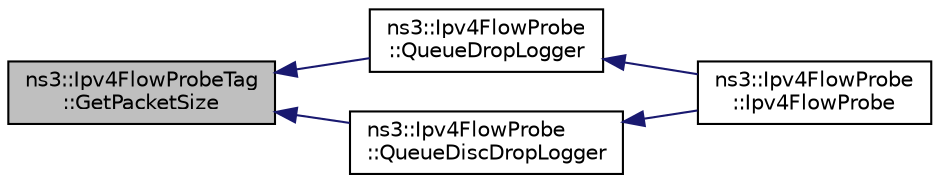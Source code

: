 digraph "ns3::Ipv4FlowProbeTag::GetPacketSize"
{
  edge [fontname="Helvetica",fontsize="10",labelfontname="Helvetica",labelfontsize="10"];
  node [fontname="Helvetica",fontsize="10",shape=record];
  rankdir="LR";
  Node1 [label="ns3::Ipv4FlowProbeTag\l::GetPacketSize",height=0.2,width=0.4,color="black", fillcolor="grey75", style="filled", fontcolor="black"];
  Node1 -> Node2 [dir="back",color="midnightblue",fontsize="10",style="solid"];
  Node2 [label="ns3::Ipv4FlowProbe\l::QueueDropLogger",height=0.2,width=0.4,color="black", fillcolor="white", style="filled",URL="$d0/dda/classns3_1_1Ipv4FlowProbe.html#a6a7e09445323c3e491d3ce212f7f55dd"];
  Node2 -> Node3 [dir="back",color="midnightblue",fontsize="10",style="solid"];
  Node3 [label="ns3::Ipv4FlowProbe\l::Ipv4FlowProbe",height=0.2,width=0.4,color="black", fillcolor="white", style="filled",URL="$d0/dda/classns3_1_1Ipv4FlowProbe.html#ac22ef10899500d98945fc8140fab1cb4",tooltip="Constructor. "];
  Node1 -> Node4 [dir="back",color="midnightblue",fontsize="10",style="solid"];
  Node4 [label="ns3::Ipv4FlowProbe\l::QueueDiscDropLogger",height=0.2,width=0.4,color="black", fillcolor="white", style="filled",URL="$d0/dda/classns3_1_1Ipv4FlowProbe.html#ac4fc1a210a1d0540d18caf3dec10a50e"];
  Node4 -> Node3 [dir="back",color="midnightblue",fontsize="10",style="solid"];
}
